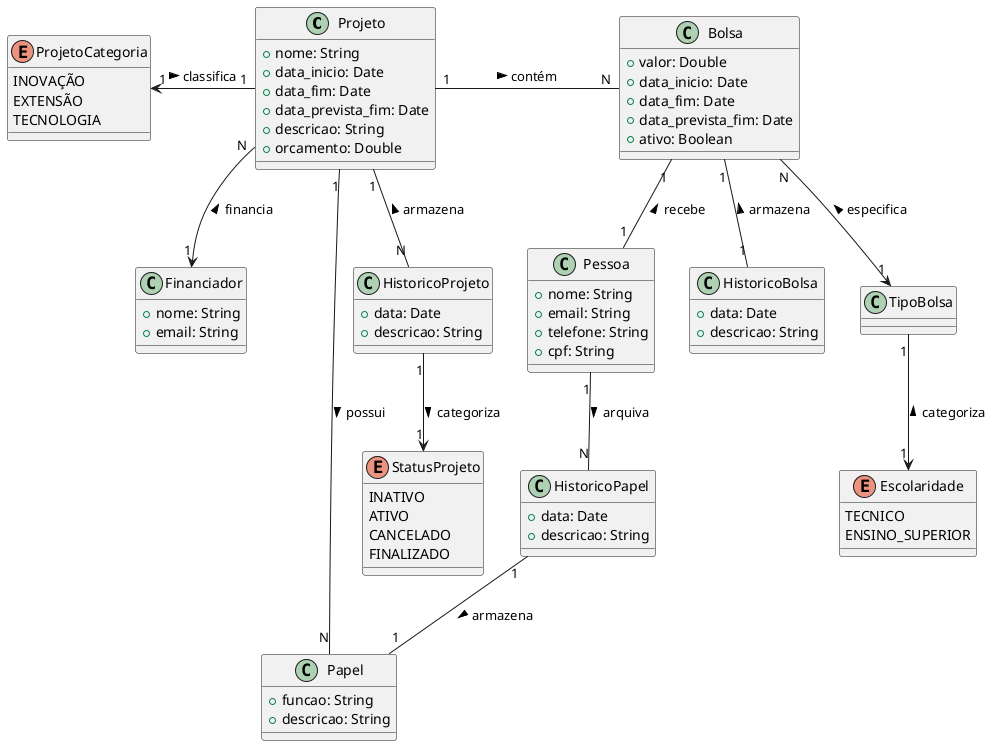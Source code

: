 @startuml diagrama-classe

class Projeto {
  +nome: String
  +data_inicio: Date
  +data_fim: Date  
  +data_prevista_fim: Date
  +descricao: String
  +orcamento: Double
}

enum ProjetoCategoria {
    INOVAÇÃO
    EXTENSÃO
    TECNOLOGIA
}

class Financiador {
  +nome: String
  +email: String
}


class Papel {
  +funcao: String
  +descricao: String
}

class Pessoa {
  +nome: String
  +email: String
  +telefone: String
  +cpf: String
}

class HistoricoBolsa {
  +data: Date
  +descricao: String
}

class HistoricoProjeto {
  +data: Date
  +descricao: String
}

class HistoricoPapel{
  +data: Date
  +descricao: String
}

class Bolsa {
  +valor: Double
  +data_inicio: Date
  +data_fim: Date  
  +data_prevista_fim: Date
  +ativo: Boolean
}

class TipoBolsa {
  
}

enum StatusProjeto{
  INATIVO
  ATIVO
  CANCELADO
  FINALIZADO
}

enum Escolaridade {
    TECNICO
    ENSINO_SUPERIOR
    
}

Projeto "1" -l-> "1" ProjetoCategoria : classifica <  
Projeto "1" -r- "N" Bolsa: contém >
Projeto "N" --> "1" Financiador : financia <
Projeto "1" -- "N" HistoricoProjeto : armazena <
Projeto "1" -- "N" Papel : possui >

HistoricoProjeto "1" --> "1" StatusProjeto : categoriza >

Bolsa "1" -- "1" HistoricoBolsa : armazena <
Bolsa "1" -- "1" Pessoa : recebe <
Bolsa "N" --> "1" TipoBolsa : especifica <

TipoBolsa "1" --> "1" Escolaridade : categoriza <


Pessoa "1" -- "N" HistoricoPapel : arquiva >

HistoricoPapel "1" -- "1" Papel : armazena >


@enduml